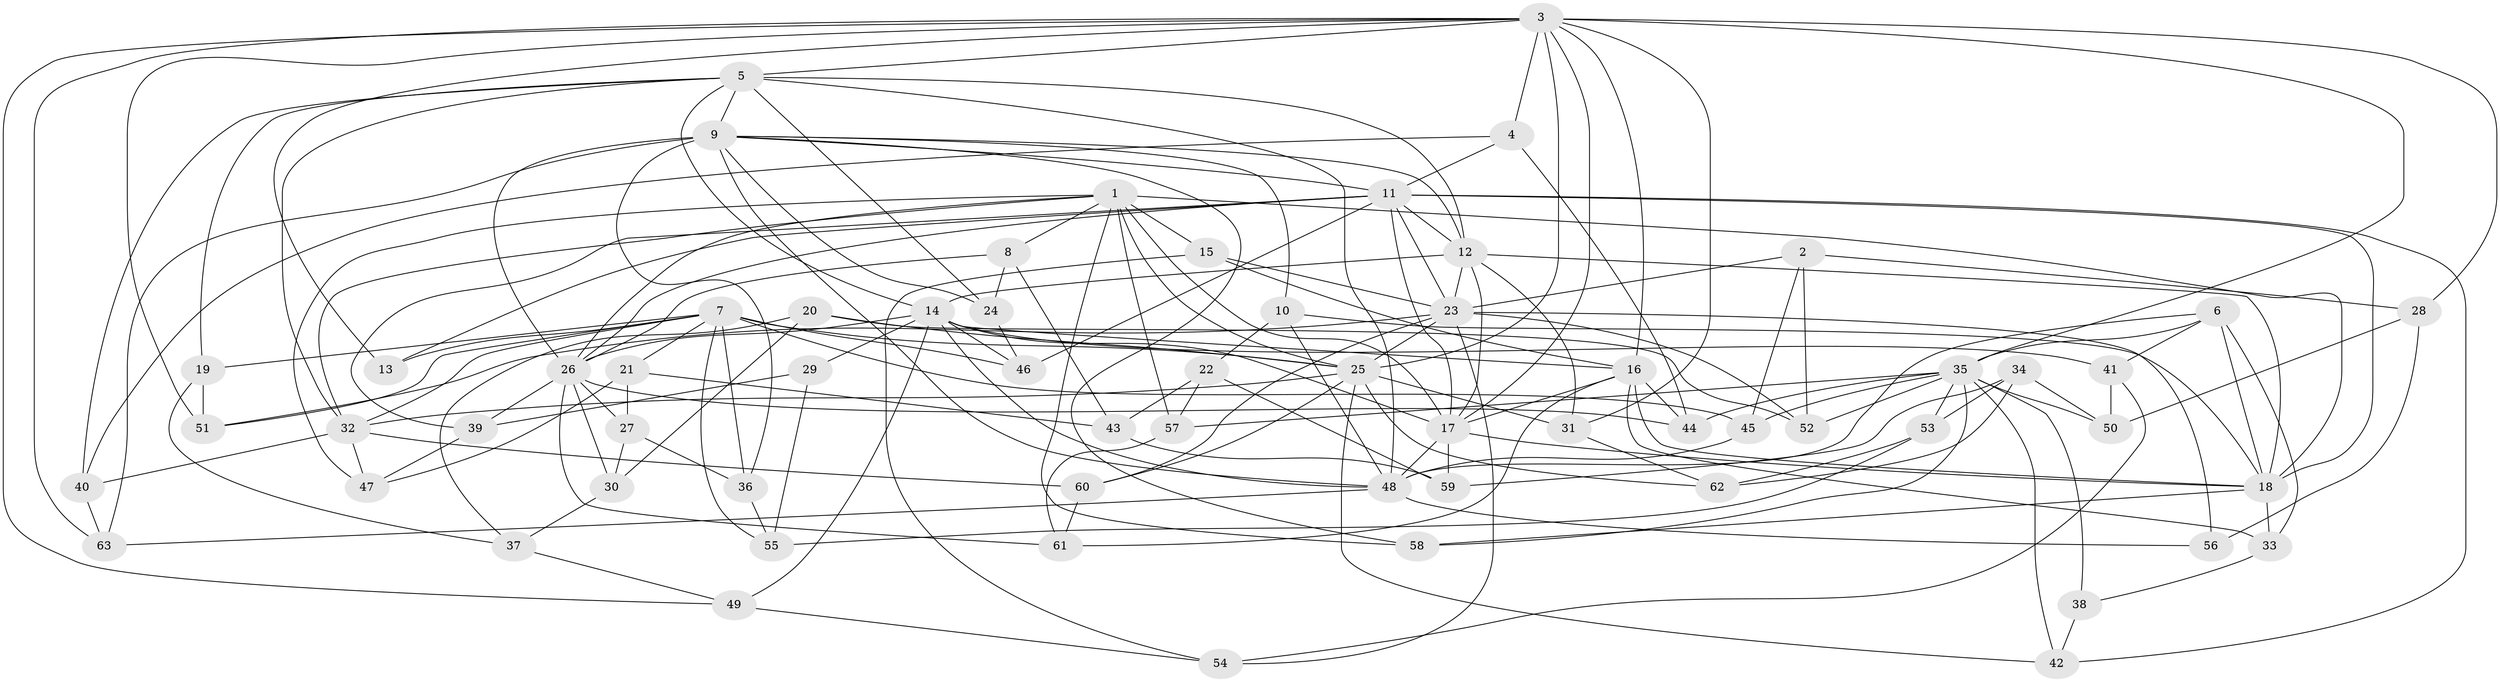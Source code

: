 // original degree distribution, {4: 1.0}
// Generated by graph-tools (version 1.1) at 2025/37/03/09/25 02:37:59]
// undirected, 63 vertices, 172 edges
graph export_dot {
graph [start="1"]
  node [color=gray90,style=filled];
  1;
  2;
  3;
  4;
  5;
  6;
  7;
  8;
  9;
  10;
  11;
  12;
  13;
  14;
  15;
  16;
  17;
  18;
  19;
  20;
  21;
  22;
  23;
  24;
  25;
  26;
  27;
  28;
  29;
  30;
  31;
  32;
  33;
  34;
  35;
  36;
  37;
  38;
  39;
  40;
  41;
  42;
  43;
  44;
  45;
  46;
  47;
  48;
  49;
  50;
  51;
  52;
  53;
  54;
  55;
  56;
  57;
  58;
  59;
  60;
  61;
  62;
  63;
  1 -- 8 [weight=1.0];
  1 -- 15 [weight=1.0];
  1 -- 17 [weight=1.0];
  1 -- 18 [weight=3.0];
  1 -- 25 [weight=1.0];
  1 -- 26 [weight=1.0];
  1 -- 32 [weight=1.0];
  1 -- 47 [weight=1.0];
  1 -- 57 [weight=1.0];
  1 -- 58 [weight=1.0];
  2 -- 23 [weight=1.0];
  2 -- 28 [weight=1.0];
  2 -- 45 [weight=1.0];
  2 -- 52 [weight=1.0];
  3 -- 4 [weight=1.0];
  3 -- 5 [weight=1.0];
  3 -- 13 [weight=1.0];
  3 -- 16 [weight=1.0];
  3 -- 17 [weight=1.0];
  3 -- 25 [weight=1.0];
  3 -- 28 [weight=1.0];
  3 -- 31 [weight=1.0];
  3 -- 35 [weight=1.0];
  3 -- 49 [weight=1.0];
  3 -- 51 [weight=1.0];
  3 -- 63 [weight=1.0];
  4 -- 11 [weight=1.0];
  4 -- 40 [weight=1.0];
  4 -- 44 [weight=1.0];
  5 -- 9 [weight=1.0];
  5 -- 12 [weight=2.0];
  5 -- 14 [weight=1.0];
  5 -- 19 [weight=1.0];
  5 -- 24 [weight=1.0];
  5 -- 32 [weight=2.0];
  5 -- 40 [weight=1.0];
  5 -- 48 [weight=2.0];
  6 -- 18 [weight=2.0];
  6 -- 33 [weight=1.0];
  6 -- 35 [weight=1.0];
  6 -- 41 [weight=1.0];
  6 -- 48 [weight=1.0];
  7 -- 13 [weight=1.0];
  7 -- 19 [weight=1.0];
  7 -- 21 [weight=1.0];
  7 -- 25 [weight=1.0];
  7 -- 32 [weight=1.0];
  7 -- 36 [weight=1.0];
  7 -- 45 [weight=1.0];
  7 -- 46 [weight=1.0];
  7 -- 51 [weight=1.0];
  7 -- 55 [weight=1.0];
  8 -- 24 [weight=1.0];
  8 -- 26 [weight=1.0];
  8 -- 43 [weight=1.0];
  9 -- 10 [weight=1.0];
  9 -- 11 [weight=1.0];
  9 -- 12 [weight=1.0];
  9 -- 24 [weight=1.0];
  9 -- 26 [weight=1.0];
  9 -- 36 [weight=1.0];
  9 -- 48 [weight=1.0];
  9 -- 58 [weight=1.0];
  9 -- 63 [weight=1.0];
  10 -- 18 [weight=1.0];
  10 -- 22 [weight=1.0];
  10 -- 48 [weight=1.0];
  11 -- 12 [weight=1.0];
  11 -- 13 [weight=2.0];
  11 -- 17 [weight=1.0];
  11 -- 18 [weight=1.0];
  11 -- 23 [weight=1.0];
  11 -- 26 [weight=1.0];
  11 -- 39 [weight=1.0];
  11 -- 42 [weight=1.0];
  11 -- 46 [weight=1.0];
  12 -- 14 [weight=2.0];
  12 -- 17 [weight=2.0];
  12 -- 18 [weight=1.0];
  12 -- 23 [weight=2.0];
  12 -- 31 [weight=1.0];
  14 -- 16 [weight=1.0];
  14 -- 17 [weight=1.0];
  14 -- 26 [weight=1.0];
  14 -- 29 [weight=2.0];
  14 -- 41 [weight=1.0];
  14 -- 46 [weight=1.0];
  14 -- 48 [weight=1.0];
  14 -- 49 [weight=1.0];
  15 -- 16 [weight=1.0];
  15 -- 23 [weight=1.0];
  15 -- 54 [weight=1.0];
  16 -- 17 [weight=1.0];
  16 -- 18 [weight=1.0];
  16 -- 33 [weight=1.0];
  16 -- 44 [weight=1.0];
  16 -- 61 [weight=1.0];
  17 -- 18 [weight=1.0];
  17 -- 48 [weight=1.0];
  17 -- 59 [weight=1.0];
  18 -- 33 [weight=1.0];
  18 -- 58 [weight=1.0];
  19 -- 37 [weight=1.0];
  19 -- 51 [weight=1.0];
  20 -- 25 [weight=1.0];
  20 -- 30 [weight=1.0];
  20 -- 37 [weight=1.0];
  20 -- 52 [weight=1.0];
  21 -- 27 [weight=1.0];
  21 -- 43 [weight=1.0];
  21 -- 47 [weight=1.0];
  22 -- 43 [weight=1.0];
  22 -- 57 [weight=1.0];
  22 -- 59 [weight=1.0];
  23 -- 25 [weight=1.0];
  23 -- 51 [weight=1.0];
  23 -- 52 [weight=1.0];
  23 -- 54 [weight=1.0];
  23 -- 56 [weight=2.0];
  23 -- 60 [weight=1.0];
  24 -- 46 [weight=1.0];
  25 -- 31 [weight=1.0];
  25 -- 32 [weight=1.0];
  25 -- 42 [weight=1.0];
  25 -- 60 [weight=1.0];
  25 -- 62 [weight=1.0];
  26 -- 27 [weight=1.0];
  26 -- 30 [weight=1.0];
  26 -- 39 [weight=1.0];
  26 -- 44 [weight=1.0];
  26 -- 61 [weight=1.0];
  27 -- 30 [weight=1.0];
  27 -- 36 [weight=1.0];
  28 -- 50 [weight=1.0];
  28 -- 56 [weight=1.0];
  29 -- 39 [weight=1.0];
  29 -- 55 [weight=1.0];
  30 -- 37 [weight=1.0];
  31 -- 62 [weight=1.0];
  32 -- 40 [weight=1.0];
  32 -- 47 [weight=1.0];
  32 -- 60 [weight=1.0];
  33 -- 38 [weight=1.0];
  34 -- 50 [weight=1.0];
  34 -- 53 [weight=1.0];
  34 -- 59 [weight=1.0];
  34 -- 62 [weight=1.0];
  35 -- 38 [weight=2.0];
  35 -- 42 [weight=1.0];
  35 -- 44 [weight=1.0];
  35 -- 45 [weight=1.0];
  35 -- 50 [weight=1.0];
  35 -- 52 [weight=1.0];
  35 -- 53 [weight=1.0];
  35 -- 57 [weight=1.0];
  35 -- 58 [weight=1.0];
  36 -- 55 [weight=1.0];
  37 -- 49 [weight=1.0];
  38 -- 42 [weight=1.0];
  39 -- 47 [weight=1.0];
  40 -- 63 [weight=1.0];
  41 -- 50 [weight=1.0];
  41 -- 54 [weight=1.0];
  43 -- 59 [weight=1.0];
  45 -- 48 [weight=1.0];
  48 -- 56 [weight=1.0];
  48 -- 63 [weight=1.0];
  49 -- 54 [weight=1.0];
  53 -- 55 [weight=1.0];
  53 -- 62 [weight=1.0];
  57 -- 61 [weight=1.0];
  60 -- 61 [weight=1.0];
}
